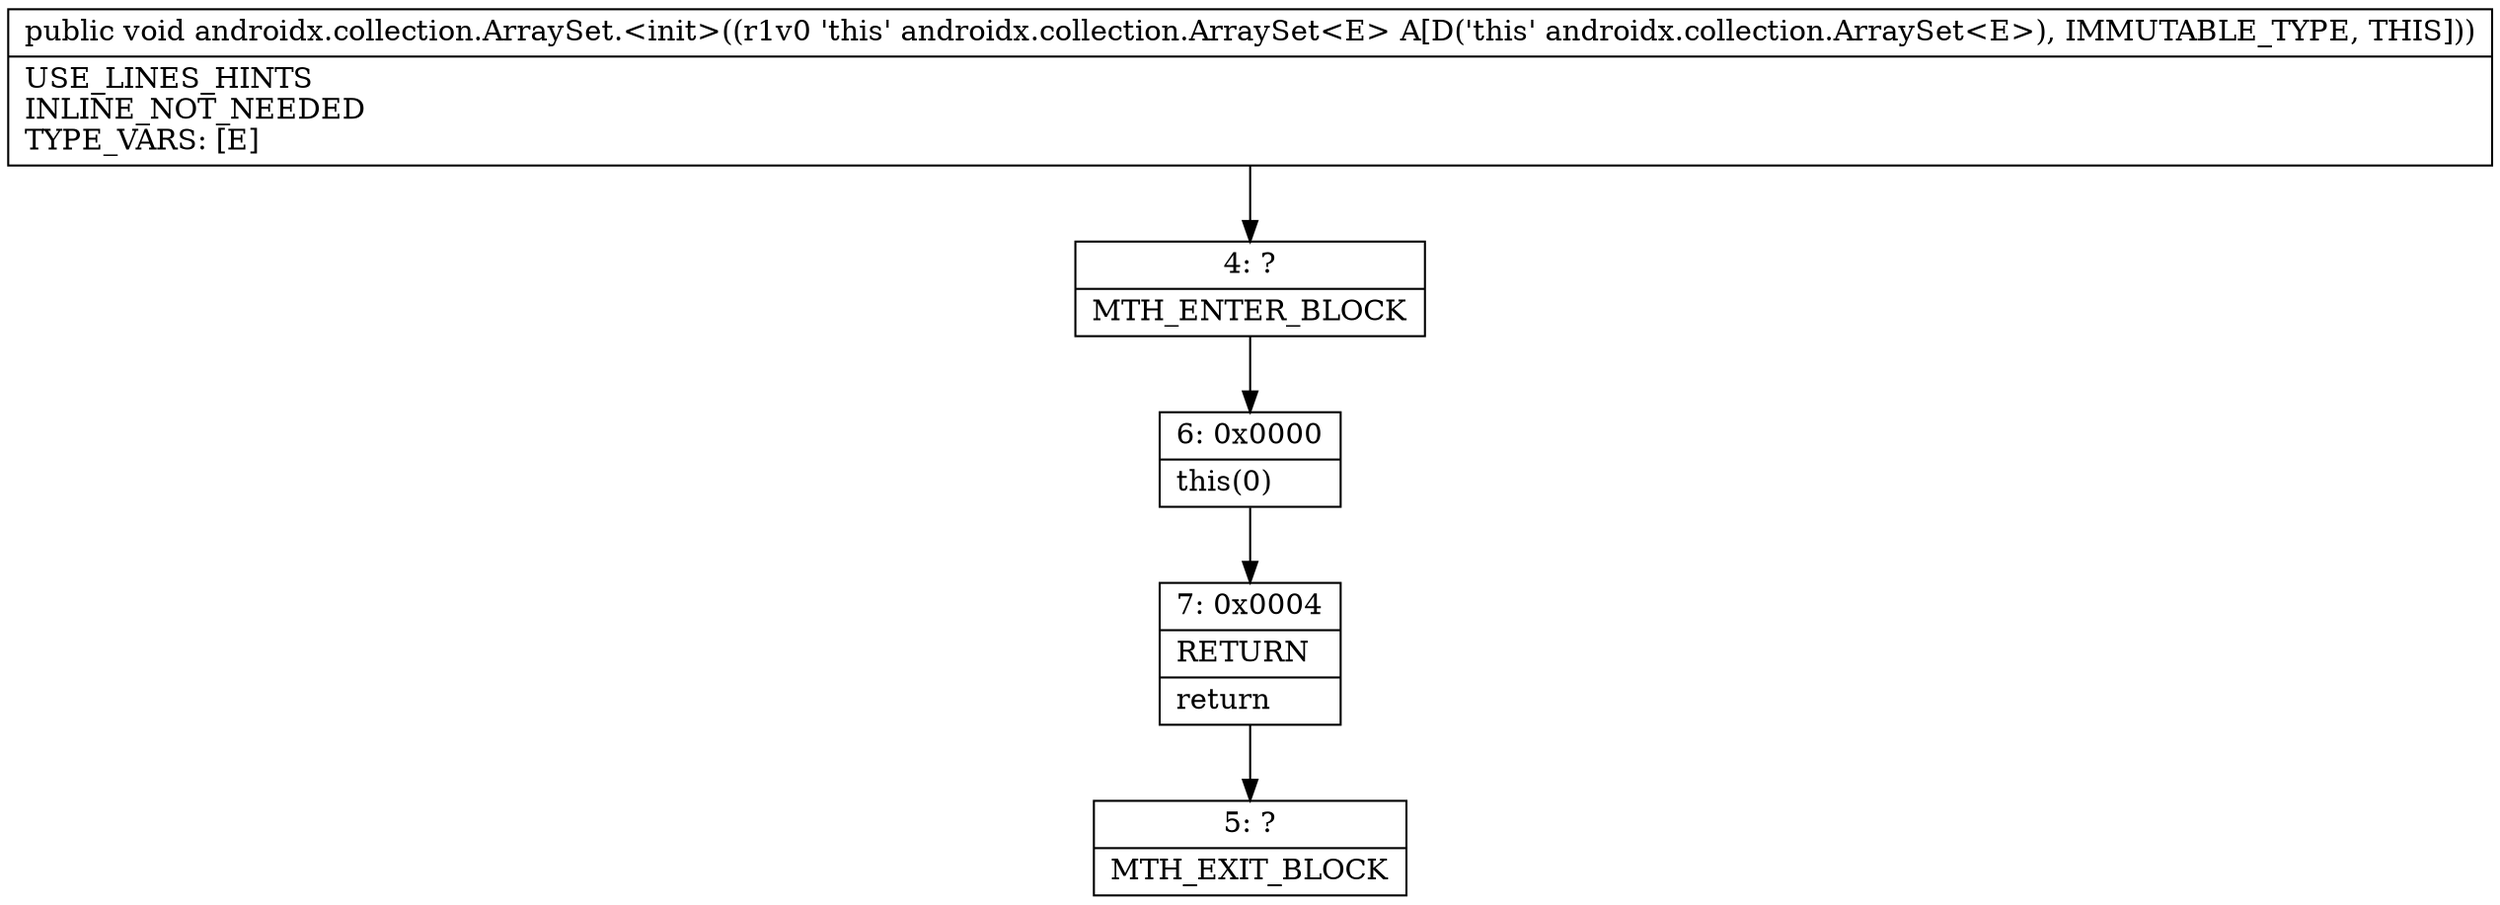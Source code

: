 digraph "CFG forandroidx.collection.ArraySet.\<init\>()V" {
Node_4 [shape=record,label="{4\:\ ?|MTH_ENTER_BLOCK\l}"];
Node_6 [shape=record,label="{6\:\ 0x0000|this(0)\l}"];
Node_7 [shape=record,label="{7\:\ 0x0004|RETURN\l|return\l}"];
Node_5 [shape=record,label="{5\:\ ?|MTH_EXIT_BLOCK\l}"];
MethodNode[shape=record,label="{public void androidx.collection.ArraySet.\<init\>((r1v0 'this' androidx.collection.ArraySet\<E\> A[D('this' androidx.collection.ArraySet\<E\>), IMMUTABLE_TYPE, THIS]))  | USE_LINES_HINTS\lINLINE_NOT_NEEDED\lTYPE_VARS: [E]\l}"];
MethodNode -> Node_4;Node_4 -> Node_6;
Node_6 -> Node_7;
Node_7 -> Node_5;
}

